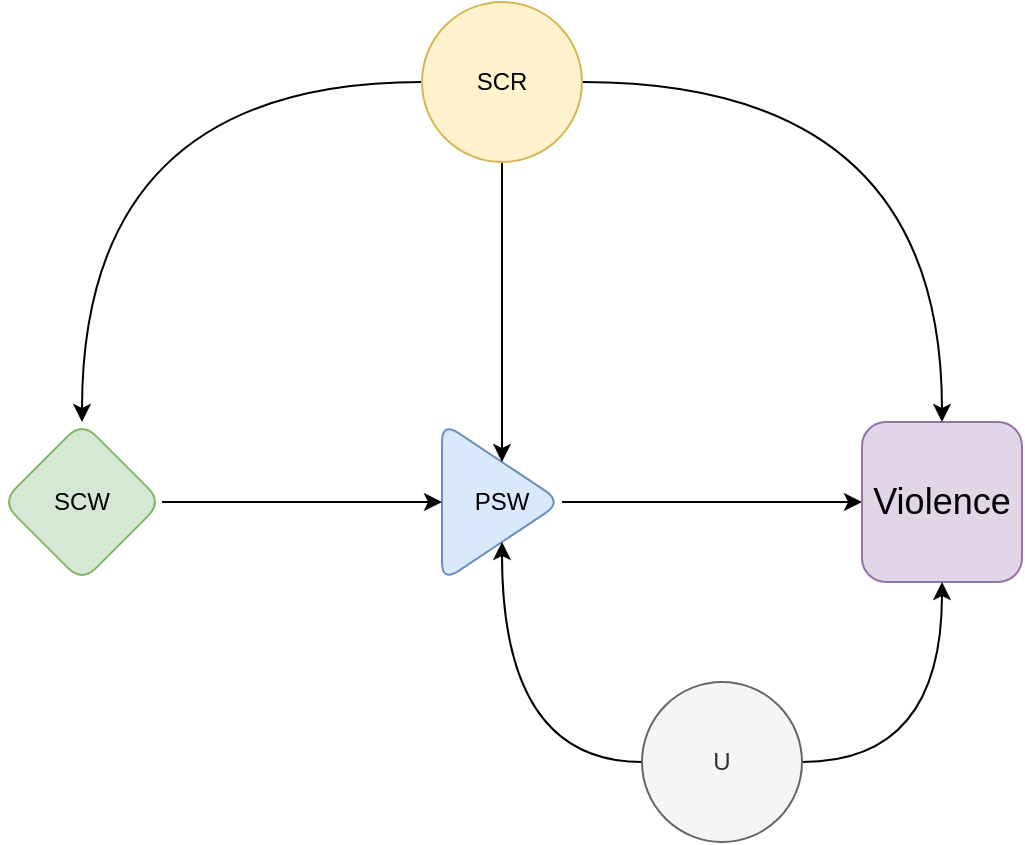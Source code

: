 <mxfile version="12.3.8" type="device" pages="1"><diagram id="H4J_EPLSV9mRrxjn-bLu" name="ate_iv_dag"><mxGraphModel dx="1422" dy="696" grid="1" gridSize="10" guides="1" tooltips="1" connect="1" arrows="1" fold="1" page="1" pageScale="1" pageWidth="850" pageHeight="1100" math="0" shadow="0"><root><mxCell id="0"/><mxCell id="1" parent="0"/><mxCell id="s-5wz4oDXkSPcxZaDQw4-3" style="edgeStyle=orthogonalEdgeStyle;rounded=0;orthogonalLoop=1;jettySize=auto;html=1;exitX=1;exitY=0.5;exitDx=0;exitDy=0;entryX=0;entryY=0.5;entryDx=0;entryDy=0;" edge="1" parent="1" source="s-5wz4oDXkSPcxZaDQw4-1" target="s-5wz4oDXkSPcxZaDQw4-2"><mxGeometry relative="1" as="geometry"/></mxCell><mxCell id="s-5wz4oDXkSPcxZaDQw4-1" value="PSW" style="triangle;whiteSpace=wrap;html=1;fillColor=#dae8fc;strokeColor=#6c8ebf;gradientColor=none;strokeWidth=1;rounded=1;" vertex="1" parent="1"><mxGeometry x="300" y="330" width="60" height="80" as="geometry"/></mxCell><mxCell id="s-5wz4oDXkSPcxZaDQw4-2" value="&lt;font style=&quot;font-size: 18px&quot;&gt;Violence&lt;/font&gt;" style="whiteSpace=wrap;html=1;aspect=fixed;fillColor=#e1d5e7;strokeColor=#9673a6;rounded=1;" vertex="1" parent="1"><mxGeometry x="510" y="330" width="80" height="80" as="geometry"/></mxCell><mxCell id="s-5wz4oDXkSPcxZaDQw4-11" style="edgeStyle=orthogonalEdgeStyle;curved=1;orthogonalLoop=1;jettySize=auto;html=1;exitX=0;exitY=0.5;exitDx=0;exitDy=0;entryX=0.5;entryY=1;entryDx=0;entryDy=0;strokeColor=#000000;" edge="1" parent="1" source="s-5wz4oDXkSPcxZaDQw4-4" target="s-5wz4oDXkSPcxZaDQw4-1"><mxGeometry relative="1" as="geometry"/></mxCell><mxCell id="s-5wz4oDXkSPcxZaDQw4-12" style="edgeStyle=orthogonalEdgeStyle;curved=1;orthogonalLoop=1;jettySize=auto;html=1;exitX=1;exitY=0.5;exitDx=0;exitDy=0;entryX=0.5;entryY=1;entryDx=0;entryDy=0;strokeColor=#000000;" edge="1" parent="1" source="s-5wz4oDXkSPcxZaDQw4-4" target="s-5wz4oDXkSPcxZaDQw4-2"><mxGeometry relative="1" as="geometry"/></mxCell><mxCell id="s-5wz4oDXkSPcxZaDQw4-4" value="U" style="ellipse;whiteSpace=wrap;html=1;aspect=fixed;fillColor=#f5f5f5;strokeColor=#666666;fontColor=#333333;" vertex="1" parent="1"><mxGeometry x="400" y="460" width="80" height="80" as="geometry"/></mxCell><mxCell id="s-5wz4oDXkSPcxZaDQw4-7" style="edgeStyle=orthogonalEdgeStyle;rounded=0;orthogonalLoop=1;jettySize=auto;html=1;exitX=1;exitY=0.5;exitDx=0;exitDy=0;entryX=0;entryY=0.5;entryDx=0;entryDy=0;" edge="1" parent="1" source="s-5wz4oDXkSPcxZaDQw4-13" target="s-5wz4oDXkSPcxZaDQw4-1"><mxGeometry relative="1" as="geometry"><mxPoint x="150" y="370" as="sourcePoint"/></mxGeometry></mxCell><mxCell id="s-5wz4oDXkSPcxZaDQw4-8" style="edgeStyle=orthogonalEdgeStyle;rounded=0;orthogonalLoop=1;jettySize=auto;html=1;exitX=0.5;exitY=1;exitDx=0;exitDy=0;entryX=0.5;entryY=0;entryDx=0;entryDy=0;" edge="1" parent="1" source="s-5wz4oDXkSPcxZaDQw4-6" target="s-5wz4oDXkSPcxZaDQw4-1"><mxGeometry relative="1" as="geometry"/></mxCell><mxCell id="s-5wz4oDXkSPcxZaDQw4-9" style="edgeStyle=orthogonalEdgeStyle;orthogonalLoop=1;jettySize=auto;html=1;exitX=0;exitY=0.5;exitDx=0;exitDy=0;entryX=0.5;entryY=0;entryDx=0;entryDy=0;curved=1;" edge="1" parent="1" source="s-5wz4oDXkSPcxZaDQw4-6" target="s-5wz4oDXkSPcxZaDQw4-13"><mxGeometry relative="1" as="geometry"><mxPoint x="110" y="330" as="targetPoint"/></mxGeometry></mxCell><mxCell id="s-5wz4oDXkSPcxZaDQw4-10" style="edgeStyle=orthogonalEdgeStyle;orthogonalLoop=1;jettySize=auto;html=1;exitX=1;exitY=0.5;exitDx=0;exitDy=0;entryX=0.5;entryY=0;entryDx=0;entryDy=0;strokeColor=#000000;curved=1;" edge="1" parent="1" source="s-5wz4oDXkSPcxZaDQw4-6" target="s-5wz4oDXkSPcxZaDQw4-2"><mxGeometry relative="1" as="geometry"/></mxCell><mxCell id="s-5wz4oDXkSPcxZaDQw4-6" value="SCR" style="ellipse;whiteSpace=wrap;html=1;aspect=fixed;fillColor=#fff2cc;strokeColor=#d6b656;" vertex="1" parent="1"><mxGeometry x="290" y="120" width="80" height="80" as="geometry"/></mxCell><mxCell id="s-5wz4oDXkSPcxZaDQw4-13" value="SCW" style="rhombus;whiteSpace=wrap;html=1;fillColor=#d5e8d4;strokeColor=#82b366;rounded=1;" vertex="1" parent="1"><mxGeometry x="80" y="330" width="80" height="80" as="geometry"/></mxCell></root></mxGraphModel></diagram></mxfile>